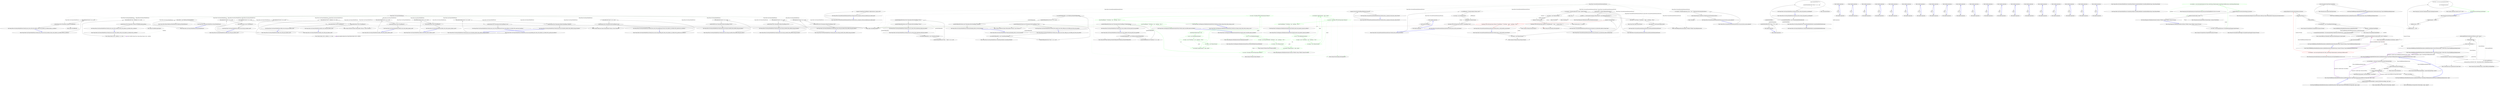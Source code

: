 digraph  {
n159 [label="Nancy.Tests.Unit.NancyModuleFixture", span=""];
n160 [label=moduleWithNullPath, span=""];
n0 [label="Entry Nancy.Tests.Unit.NancyModuleFixture.NancyModuleFixture()", span="11-11", cluster="Nancy.Tests.Unit.NancyModuleFixture.NancyModuleFixture()"];
n1 [label="this.module = new FakeNancyModuleNoRoutes()", span="13-13", cluster="Nancy.Tests.Unit.NancyModuleFixture.NancyModuleFixture()"];
n2 [label="Exit Nancy.Tests.Unit.NancyModuleFixture.NancyModuleFixture()", span="11-11", cluster="Nancy.Tests.Unit.NancyModuleFixture.NancyModuleFixture()"];
n3 [label="Entry Nancy.Tests.Fakes.FakeNancyModuleNoRoutes.FakeNancyModuleNoRoutes()", span="7-7", cluster="Nancy.Tests.Fakes.FakeNancyModuleNoRoutes.FakeNancyModuleNoRoutes()"];
n4 [label="Entry Nancy.Tests.Unit.NancyModuleFixture.Adds_route_when_get_indexer_used()", span="17-17", cluster="Nancy.Tests.Unit.NancyModuleFixture.Adds_route_when_get_indexer_used()"];
n5 [label="this.module.Get[''/test''] = d => null", span="20-20", cluster="Nancy.Tests.Unit.NancyModuleFixture.Adds_route_when_get_indexer_used()"];
n6 [label="this.module.Routes.Count().ShouldEqual(1)", span="23-23", cluster="Nancy.Tests.Unit.NancyModuleFixture.Adds_route_when_get_indexer_used()"];
n7 [label="Exit Nancy.Tests.Unit.NancyModuleFixture.Adds_route_when_get_indexer_used()", span="17-17", cluster="Nancy.Tests.Unit.NancyModuleFixture.Adds_route_when_get_indexer_used()"];
n8 [label="Entry System.Collections.Generic.IEnumerable<TSource>.Count<TSource>()", span="0-0", cluster="System.Collections.Generic.IEnumerable<TSource>.Count<TSource>()"];
n9 [label="Entry object.ShouldEqual(object)", span="95-95", cluster="object.ShouldEqual(object)"];
n10 [label="Entry lambda expression", span="20-20", cluster="lambda expression"];
n11 [label=null, span="20-20", cluster="lambda expression"];
n12 [label="Exit lambda expression", span="20-20", cluster="lambda expression"];
n13 [label="Entry Nancy.Tests.Unit.NancyModuleFixture.Adds_route_when_put_indexer_used()", span="27-27", cluster="Nancy.Tests.Unit.NancyModuleFixture.Adds_route_when_put_indexer_used()"];
n14 [label="this.module.Put[''/test''] = d => null", span="30-30", cluster="Nancy.Tests.Unit.NancyModuleFixture.Adds_route_when_put_indexer_used()"];
n15 [label="this.module.Routes.Count().ShouldEqual(1)", span="33-33", cluster="Nancy.Tests.Unit.NancyModuleFixture.Adds_route_when_put_indexer_used()"];
n16 [label="Exit Nancy.Tests.Unit.NancyModuleFixture.Adds_route_when_put_indexer_used()", span="27-27", cluster="Nancy.Tests.Unit.NancyModuleFixture.Adds_route_when_put_indexer_used()"];
n17 [label="Entry lambda expression", span="30-30", cluster="lambda expression"];
n18 [label=null, span="30-30", cluster="lambda expression"];
n19 [label="Exit lambda expression", span="30-30", cluster="lambda expression"];
n20 [label="Entry Nancy.Tests.Unit.NancyModuleFixture.Adds_route_when_post_indexer_used()", span="37-37", cluster="Nancy.Tests.Unit.NancyModuleFixture.Adds_route_when_post_indexer_used()"];
n21 [label="this.module.Post[''/test''] = d => null", span="40-40", cluster="Nancy.Tests.Unit.NancyModuleFixture.Adds_route_when_post_indexer_used()"];
n22 [label="this.module.Routes.Count().ShouldEqual(1)", span="43-43", cluster="Nancy.Tests.Unit.NancyModuleFixture.Adds_route_when_post_indexer_used()"];
n23 [label="Exit Nancy.Tests.Unit.NancyModuleFixture.Adds_route_when_post_indexer_used()", span="37-37", cluster="Nancy.Tests.Unit.NancyModuleFixture.Adds_route_when_post_indexer_used()"];
n24 [label="Entry lambda expression", span="40-40", cluster="lambda expression"];
n25 [label=null, span="40-40", cluster="lambda expression"];
n26 [label="Exit lambda expression", span="40-40", cluster="lambda expression"];
n27 [label="Entry Nancy.Tests.Unit.NancyModuleFixture.Adds_route_when_delete_indexer_used()", span="47-47", cluster="Nancy.Tests.Unit.NancyModuleFixture.Adds_route_when_delete_indexer_used()"];
n28 [label="this.module.Delete[''/test''] = d => null", span="50-50", cluster="Nancy.Tests.Unit.NancyModuleFixture.Adds_route_when_delete_indexer_used()"];
n29 [label="this.module.Routes.Count().ShouldEqual(1)", span="53-53", cluster="Nancy.Tests.Unit.NancyModuleFixture.Adds_route_when_delete_indexer_used()"];
n30 [label="Exit Nancy.Tests.Unit.NancyModuleFixture.Adds_route_when_delete_indexer_used()", span="47-47", cluster="Nancy.Tests.Unit.NancyModuleFixture.Adds_route_when_delete_indexer_used()"];
n31 [label="Entry lambda expression", span="50-50", cluster="lambda expression"];
n32 [label=null, span="50-50", cluster="lambda expression"];
n33 [label="Exit lambda expression", span="50-50", cluster="lambda expression"];
n34 [label="Entry Nancy.Tests.Unit.NancyModuleFixture.Adds_route_when_options_indexer_userd()", span="57-57", cluster="Nancy.Tests.Unit.NancyModuleFixture.Adds_route_when_options_indexer_userd()"];
n35 [label="this.module.Options[''/test''] = d => null", span="60-60", cluster="Nancy.Tests.Unit.NancyModuleFixture.Adds_route_when_options_indexer_userd()"];
n36 [label="this.module.Routes.Count().ShouldEqual(1)", span="63-63", cluster="Nancy.Tests.Unit.NancyModuleFixture.Adds_route_when_options_indexer_userd()"];
n37 [label="Exit Nancy.Tests.Unit.NancyModuleFixture.Adds_route_when_options_indexer_userd()", span="57-57", cluster="Nancy.Tests.Unit.NancyModuleFixture.Adds_route_when_options_indexer_userd()"];
n38 [label="Entry lambda expression", span="60-60", cluster="lambda expression"];
n39 [label=null, span="60-60", cluster="lambda expression"];
n40 [label="Exit lambda expression", span="60-60", cluster="lambda expression"];
n41 [label="Entry Nancy.Tests.Unit.NancyModuleFixture.Should_store_route_with_specified_path_when_route_indexer_is_invoked_with_a_path_but_no_condition()", span="67-67", cluster="Nancy.Tests.Unit.NancyModuleFixture.Should_store_route_with_specified_path_when_route_indexer_is_invoked_with_a_path_but_no_condition()"];
n42 [label="this.module.Get[''/test''] = d => null", span="70-70", cluster="Nancy.Tests.Unit.NancyModuleFixture.Should_store_route_with_specified_path_when_route_indexer_is_invoked_with_a_path_but_no_condition()"];
n43 [label="module.Routes.First().Description.Path.ShouldEqual(''/test'')", span="73-73", cluster="Nancy.Tests.Unit.NancyModuleFixture.Should_store_route_with_specified_path_when_route_indexer_is_invoked_with_a_path_but_no_condition()"];
n44 [label="Exit Nancy.Tests.Unit.NancyModuleFixture.Should_store_route_with_specified_path_when_route_indexer_is_invoked_with_a_path_but_no_condition()", span="67-67", cluster="Nancy.Tests.Unit.NancyModuleFixture.Should_store_route_with_specified_path_when_route_indexer_is_invoked_with_a_path_but_no_condition()"];
n45 [label="Entry System.Collections.Generic.IEnumerable<TSource>.First<TSource>()", span="0-0", cluster="System.Collections.Generic.IEnumerable<TSource>.First<TSource>()"];
n46 [label="Entry lambda expression", span="70-70", cluster="lambda expression"];
n47 [label=null, span="70-70", cluster="lambda expression"];
n48 [label="Exit lambda expression", span="70-70", cluster="lambda expression"];
n49 [label="Entry Nancy.Tests.Unit.NancyModuleFixture.Should_store_route_with_specified_path_when_route_indexer_is_invoked_with_a_path_and_condition()", span="77-77", cluster="Nancy.Tests.Unit.NancyModuleFixture.Should_store_route_with_specified_path_when_route_indexer_is_invoked_with_a_path_and_condition()"];
n50 [label="Func<NancyContext, bool> condition = r => true", span="80-80", cluster="Nancy.Tests.Unit.NancyModuleFixture.Should_store_route_with_specified_path_when_route_indexer_is_invoked_with_a_path_and_condition()"];
n51 [label="this.module.Get[''/test'', condition] = d => null", span="83-83", cluster="Nancy.Tests.Unit.NancyModuleFixture.Should_store_route_with_specified_path_when_route_indexer_is_invoked_with_a_path_and_condition()"];
n52 [label="module.Routes.First().Description.Path.ShouldEqual(''/test'')", span="86-86", cluster="Nancy.Tests.Unit.NancyModuleFixture.Should_store_route_with_specified_path_when_route_indexer_is_invoked_with_a_path_and_condition()"];
n53 [label="Exit Nancy.Tests.Unit.NancyModuleFixture.Should_store_route_with_specified_path_when_route_indexer_is_invoked_with_a_path_and_condition()", span="77-77", cluster="Nancy.Tests.Unit.NancyModuleFixture.Should_store_route_with_specified_path_when_route_indexer_is_invoked_with_a_path_and_condition()"];
n54 [label="Entry lambda expression", span="80-80", cluster="lambda expression"];
n55 [label=true, span="80-80", cluster="lambda expression"];
n56 [label="Exit lambda expression", span="80-80", cluster="lambda expression"];
n57 [label="Entry lambda expression", span="83-83", cluster="lambda expression"];
n58 [label=null, span="83-83", cluster="lambda expression"];
n59 [label="Exit lambda expression", span="83-83", cluster="lambda expression"];
n60 [label="Entry Nancy.Tests.Unit.NancyModuleFixture.Should_store_route_with_null_condition_when_route_indexer_is_invoked_without_a_condition()", span="90-90", cluster="Nancy.Tests.Unit.NancyModuleFixture.Should_store_route_with_null_condition_when_route_indexer_is_invoked_without_a_condition()"];
n61 [label="this.module.Get[''/test''] = d => null", span="93-93", cluster="Nancy.Tests.Unit.NancyModuleFixture.Should_store_route_with_null_condition_when_route_indexer_is_invoked_without_a_condition()"];
n62 [label="module.Routes.First().Description.Condition.ShouldBeNull()", span="96-96", cluster="Nancy.Tests.Unit.NancyModuleFixture.Should_store_route_with_null_condition_when_route_indexer_is_invoked_without_a_condition()"];
n63 [label="Exit Nancy.Tests.Unit.NancyModuleFixture.Should_store_route_with_null_condition_when_route_indexer_is_invoked_without_a_condition()", span="90-90", cluster="Nancy.Tests.Unit.NancyModuleFixture.Should_store_route_with_null_condition_when_route_indexer_is_invoked_without_a_condition()"];
n64 [label="Entry object.ShouldBeNull()", span="135-135", cluster="object.ShouldBeNull()"];
n65 [label="Entry lambda expression", span="93-93", cluster="lambda expression"];
n66 [label=null, span="93-93", cluster="lambda expression"];
n67 [label="Exit lambda expression", span="93-93", cluster="lambda expression"];
n68 [label="Entry Nancy.Tests.Unit.NancyModuleFixture.Should_store_route_with_condition_when_route_indexer_is_invoked_with_a_condition()", span="100-100", cluster="Nancy.Tests.Unit.NancyModuleFixture.Should_store_route_with_condition_when_route_indexer_is_invoked_with_a_condition()"];
n69 [label="Func<NancyContext, bool> condition = r => true", span="103-103", cluster="Nancy.Tests.Unit.NancyModuleFixture.Should_store_route_with_condition_when_route_indexer_is_invoked_with_a_condition()"];
n70 [label="this.module.Get[''/test'', condition] = d => null", span="106-106", cluster="Nancy.Tests.Unit.NancyModuleFixture.Should_store_route_with_condition_when_route_indexer_is_invoked_with_a_condition()"];
n71 [label="module.Routes.First().Description.Condition.ShouldBeSameAs(condition)", span="109-109", cluster="Nancy.Tests.Unit.NancyModuleFixture.Should_store_route_with_condition_when_route_indexer_is_invoked_with_a_condition()"];
n72 [label="Exit Nancy.Tests.Unit.NancyModuleFixture.Should_store_route_with_condition_when_route_indexer_is_invoked_with_a_condition()", span="100-100", cluster="Nancy.Tests.Unit.NancyModuleFixture.Should_store_route_with_condition_when_route_indexer_is_invoked_with_a_condition()"];
n73 [label="Entry object.ShouldBeSameAs(object)", span="130-130", cluster="object.ShouldBeSameAs(object)"];
n74 [label="Entry lambda expression", span="103-103", cluster="lambda expression"];
n75 [label=true, span="103-103", cluster="lambda expression"];
n76 [label="Exit lambda expression", span="103-103", cluster="lambda expression"];
n77 [label="Entry lambda expression", span="106-106", cluster="lambda expression"];
n78 [label=null, span="106-106", cluster="lambda expression"];
n79 [label="Exit lambda expression", span="106-106", cluster="lambda expression"];
n80 [label="Entry Nancy.Tests.Unit.NancyModuleFixture.Should_add_route_with_get_method_when_added_using_get_indexer()", span="113-113", cluster="Nancy.Tests.Unit.NancyModuleFixture.Should_add_route_with_get_method_when_added_using_get_indexer()"];
n81 [label="this.module.Get[''/test''] = d => null", span="116-116", cluster="Nancy.Tests.Unit.NancyModuleFixture.Should_add_route_with_get_method_when_added_using_get_indexer()"];
n82 [label="module.Routes.First().Description.Method.ShouldEqual(''GET'')", span="119-119", cluster="Nancy.Tests.Unit.NancyModuleFixture.Should_add_route_with_get_method_when_added_using_get_indexer()"];
n83 [label="Exit Nancy.Tests.Unit.NancyModuleFixture.Should_add_route_with_get_method_when_added_using_get_indexer()", span="113-113", cluster="Nancy.Tests.Unit.NancyModuleFixture.Should_add_route_with_get_method_when_added_using_get_indexer()"];
n84 [label="Entry lambda expression", span="116-116", cluster="lambda expression"];
n85 [label=null, span="116-116", cluster="lambda expression"];
n86 [label="Exit lambda expression", span="116-116", cluster="lambda expression"];
n87 [label="Entry Nancy.Tests.Unit.NancyModuleFixture.Should_add_route_with_put_method_when_added_using_get_indexer()", span="123-123", cluster="Nancy.Tests.Unit.NancyModuleFixture.Should_add_route_with_put_method_when_added_using_get_indexer()"];
n88 [label="this.module.Put[''/test''] = d => null", span="126-126", cluster="Nancy.Tests.Unit.NancyModuleFixture.Should_add_route_with_put_method_when_added_using_get_indexer()"];
n89 [label="module.Routes.First().Description.Method.ShouldEqual(''PUT'')", span="129-129", cluster="Nancy.Tests.Unit.NancyModuleFixture.Should_add_route_with_put_method_when_added_using_get_indexer()"];
n90 [label="Exit Nancy.Tests.Unit.NancyModuleFixture.Should_add_route_with_put_method_when_added_using_get_indexer()", span="123-123", cluster="Nancy.Tests.Unit.NancyModuleFixture.Should_add_route_with_put_method_when_added_using_get_indexer()"];
n91 [label="Entry lambda expression", span="126-126", cluster="lambda expression"];
n92 [label=null, span="126-126", cluster="lambda expression"];
n93 [label="Exit lambda expression", span="126-126", cluster="lambda expression"];
n94 [label="Entry Nancy.Tests.Unit.NancyModuleFixture.Should_add_route_with_post_method_when_added_using_get_indexer()", span="133-133", cluster="Nancy.Tests.Unit.NancyModuleFixture.Should_add_route_with_post_method_when_added_using_get_indexer()"];
n95 [label="this.module.Post[''/test''] = d => null", span="136-136", cluster="Nancy.Tests.Unit.NancyModuleFixture.Should_add_route_with_post_method_when_added_using_get_indexer()"];
n96 [label="module.Routes.First().Description.Method.ShouldEqual(''POST'')", span="139-139", cluster="Nancy.Tests.Unit.NancyModuleFixture.Should_add_route_with_post_method_when_added_using_get_indexer()"];
n97 [label="Exit Nancy.Tests.Unit.NancyModuleFixture.Should_add_route_with_post_method_when_added_using_get_indexer()", span="133-133", cluster="Nancy.Tests.Unit.NancyModuleFixture.Should_add_route_with_post_method_when_added_using_get_indexer()"];
n98 [label="Entry lambda expression", span="136-136", cluster="lambda expression"];
n99 [label=null, span="136-136", cluster="lambda expression"];
n100 [label="Exit lambda expression", span="136-136", cluster="lambda expression"];
n101 [label="Entry Nancy.Tests.Unit.NancyModuleFixture.Should_add_route_with_delete_method_when_added_using_get_indexer()", span="143-143", cluster="Nancy.Tests.Unit.NancyModuleFixture.Should_add_route_with_delete_method_when_added_using_get_indexer()"];
n102 [label="this.module.Delete[''/test''] = d => null", span="146-146", cluster="Nancy.Tests.Unit.NancyModuleFixture.Should_add_route_with_delete_method_when_added_using_get_indexer()"];
n103 [label="module.Routes.First().Description.Method.ShouldEqual(''DELETE'')", span="149-149", cluster="Nancy.Tests.Unit.NancyModuleFixture.Should_add_route_with_delete_method_when_added_using_get_indexer()"];
n104 [label="Exit Nancy.Tests.Unit.NancyModuleFixture.Should_add_route_with_delete_method_when_added_using_get_indexer()", span="143-143", cluster="Nancy.Tests.Unit.NancyModuleFixture.Should_add_route_with_delete_method_when_added_using_get_indexer()"];
n105 [label="Entry lambda expression", span="146-146", cluster="lambda expression"];
n106 [label=null, span="146-146", cluster="lambda expression"];
n107 [label="Exit lambda expression", span="146-146", cluster="lambda expression"];
n108 [label="Entry Nancy.Tests.Unit.NancyModuleFixture.Should_store_route_combine_with_base_path_if_one_specified()", span="153-153", cluster="Nancy.Tests.Unit.NancyModuleFixture.Should_store_route_combine_with_base_path_if_one_specified()"];
n109 [label="var moduleWithBasePath = new FakeNancyModuleWithBasePath()", span="156-156", cluster="Nancy.Tests.Unit.NancyModuleFixture.Should_store_route_combine_with_base_path_if_one_specified()"];
n110 [label="moduleWithBasePath.Get[''/NewRoute''] = d => null", span="159-159", cluster="Nancy.Tests.Unit.NancyModuleFixture.Should_store_route_combine_with_base_path_if_one_specified()"];
n113 [label="Entry Nancy.Tests.Fakes.FakeNancyModuleWithBasePath.FakeNancyModuleWithBasePath()", span="7-7", cluster="Nancy.Tests.Fakes.FakeNancyModuleWithBasePath.FakeNancyModuleWithBasePath()"];
n111 [label="moduleWithBasePath.Routes.Last().Description.Path.ShouldEqual(''/fake/NewRoute'')", span="162-162", cluster="Nancy.Tests.Unit.NancyModuleFixture.Should_store_route_combine_with_base_path_if_one_specified()"];
n112 [label="Exit Nancy.Tests.Unit.NancyModuleFixture.Should_store_route_combine_with_base_path_if_one_specified()", span="153-153", cluster="Nancy.Tests.Unit.NancyModuleFixture.Should_store_route_combine_with_base_path_if_one_specified()"];
n114 [label="Entry System.Collections.Generic.IEnumerable<TSource>.Last<TSource>()", span="0-0", cluster="System.Collections.Generic.IEnumerable<TSource>.Last<TSource>()"];
n115 [label="Entry lambda expression", span="159-159", cluster="lambda expression"];
n116 [label=null, span="159-159", cluster="lambda expression"];
n117 [label="Exit lambda expression", span="159-159", cluster="lambda expression"];
n118 [label="Entry Nancy.Tests.Unit.NancyModuleFixture.Should_add_leading_slash_to_route_if_missing()", span="166-166", cluster="Nancy.Tests.Unit.NancyModuleFixture.Should_add_leading_slash_to_route_if_missing()"];
n119 [label="var moduleWithBasePath = new FakeNancyModuleWithBasePath()", span="169-169", cluster="Nancy.Tests.Unit.NancyModuleFixture.Should_add_leading_slash_to_route_if_missing()"];
n120 [label="moduleWithBasePath.Get[''test''] = d => null", span="172-172", cluster="Nancy.Tests.Unit.NancyModuleFixture.Should_add_leading_slash_to_route_if_missing()"];
n121 [label="moduleWithBasePath.Routes.Last().Description.Path.ShouldEqual(''/fake/test'')", span="175-175", cluster="Nancy.Tests.Unit.NancyModuleFixture.Should_add_leading_slash_to_route_if_missing()"];
n122 [label="Exit Nancy.Tests.Unit.NancyModuleFixture.Should_add_leading_slash_to_route_if_missing()", span="166-166", cluster="Nancy.Tests.Unit.NancyModuleFixture.Should_add_leading_slash_to_route_if_missing()"];
n123 [label="Entry lambda expression", span="172-172", cluster="lambda expression"];
n124 [label=null, span="172-172", cluster="lambda expression"];
n125 [label="Exit lambda expression", span="172-172", cluster="lambda expression"];
n126 [label="Entry Nancy.Tests.Unit.NancyModuleFixture.Should_store_two_routes_when_registering_single_get_method()", span="179-179", cluster="Nancy.Tests.Unit.NancyModuleFixture.Should_store_two_routes_when_registering_single_get_method()"];
n127 [label="var moduleWithBasePath = new CustomNancyModule()", span="182-182", cluster="Nancy.Tests.Unit.NancyModuleFixture.Should_store_two_routes_when_registering_single_get_method()"];
n128 [label="moduleWithBasePath.Get[''/Test1'', ''/Test2''] = d => null", span="185-185", cluster="Nancy.Tests.Unit.NancyModuleFixture.Should_store_two_routes_when_registering_single_get_method()"];
n132 [label="Entry Nancy.Tests.Unit.NancyModuleFixture.CustomNancyModule.CustomNancyModule()", span="226-226", cluster="Nancy.Tests.Unit.NancyModuleFixture.CustomNancyModule.CustomNancyModule()"];
n129 [label="moduleWithBasePath.Routes.First().Description.Path.ShouldEqual(''/Test1'')", span="188-188", cluster="Nancy.Tests.Unit.NancyModuleFixture.Should_store_two_routes_when_registering_single_get_method()"];
n130 [label="moduleWithBasePath.Routes.Last().Description.Path.ShouldEqual(''/Test2'')", span="189-189", cluster="Nancy.Tests.Unit.NancyModuleFixture.Should_store_two_routes_when_registering_single_get_method()"];
n131 [label="Exit Nancy.Tests.Unit.NancyModuleFixture.Should_store_two_routes_when_registering_single_get_method()", span="179-179", cluster="Nancy.Tests.Unit.NancyModuleFixture.Should_store_two_routes_when_registering_single_get_method()"];
n133 [label="Entry lambda expression", span="185-185", cluster="lambda expression"];
n134 [label=null, span="185-185", cluster="lambda expression"];
n135 [label="Exit lambda expression", span="185-185", cluster="lambda expression"];
n136 [label="Entry Nancy.Tests.Unit.NancyModuleFixture.Should_store_single_route_when_calling_non_overridden_post_from_sub_module()", span="193-193", cluster="Nancy.Tests.Unit.NancyModuleFixture.Should_store_single_route_when_calling_non_overridden_post_from_sub_module()"];
n137 [label="var moduleWithBasePath = new CustomNancyModule()", span="196-196", cluster="Nancy.Tests.Unit.NancyModuleFixture.Should_store_single_route_when_calling_non_overridden_post_from_sub_module()"];
n138 [label="moduleWithBasePath.Post[''/Test1''] = d => null", span="199-199", cluster="Nancy.Tests.Unit.NancyModuleFixture.Should_store_single_route_when_calling_non_overridden_post_from_sub_module()"];
n139 [label="moduleWithBasePath.Routes.Last().Description.Path.ShouldEqual(''/Test1'')", span="202-202", cluster="Nancy.Tests.Unit.NancyModuleFixture.Should_store_single_route_when_calling_non_overridden_post_from_sub_module()"];
n140 [label="Exit Nancy.Tests.Unit.NancyModuleFixture.Should_store_single_route_when_calling_non_overridden_post_from_sub_module()", span="193-193", cluster="Nancy.Tests.Unit.NancyModuleFixture.Should_store_single_route_when_calling_non_overridden_post_from_sub_module()"];
n141 [label="Entry lambda expression", span="199-199", cluster="lambda expression"];
n142 [label=null, span="199-199", cluster="lambda expression"];
n143 [label="Exit lambda expression", span="199-199", cluster="lambda expression"];
n144 [label="Entry Nancy.Tests.Unit.NancyModuleFixture.Should_not_throw_when_null_passed_as_modulepath()", span="206-206", cluster="Nancy.Tests.Unit.NancyModuleFixture.Should_not_throw_when_null_passed_as_modulepath()"];
n145 [label="var moduleWithNullPath = new CustomModulePathModule(null)", span="209-209", cluster="Nancy.Tests.Unit.NancyModuleFixture.Should_not_throw_when_null_passed_as_modulepath()"];
n146 [label="Assert.DoesNotThrow(() =>\r\n            {\r\n                moduleWithNullPath.Post[''/Test1''] = d => null;\r\n            })", span="212-215", cluster="Nancy.Tests.Unit.NancyModuleFixture.Should_not_throw_when_null_passed_as_modulepath()"];
n148 [label="Entry Nancy.Tests.Unit.NancyModuleFixture.CustomModulePathModule.CustomModulePathModule(string)", span="220-220", cluster="Nancy.Tests.Unit.NancyModuleFixture.CustomModulePathModule.CustomModulePathModule(string)"];
n151 [label="moduleWithNullPath.Post[''/Test1''] = d => null", span="214-214", cluster="lambda expression"];
n147 [label="Exit Nancy.Tests.Unit.NancyModuleFixture.Should_not_throw_when_null_passed_as_modulepath()", span="206-206", cluster="Nancy.Tests.Unit.NancyModuleFixture.Should_not_throw_when_null_passed_as_modulepath()"];
n149 [label="Entry Unk.DoesNotThrow", span="", cluster="Unk.DoesNotThrow"];
n150 [label="Entry lambda expression", span="212-215", cluster="lambda expression"];
n152 [label="Exit lambda expression", span="212-215", cluster="lambda expression"];
n153 [label="Entry lambda expression", span="214-214", cluster="lambda expression"];
n154 [label=null, span="214-214", cluster="lambda expression"];
n155 [label="Exit lambda expression", span="214-214", cluster="lambda expression"];
n156 [label="Exit Nancy.Tests.Unit.NancyModuleFixture.CustomModulePathModule.CustomModulePathModule(string)", span="220-220", cluster="Nancy.Tests.Unit.NancyModuleFixture.CustomModulePathModule.CustomModulePathModule(string)"];
n157 [label="Entry Nancy.Tests.Unit.NancyModuleFixture.CustomNancyModule.CustomRouteBuilder.CustomRouteBuilder(string, Nancy.NancyModule)", span="235-235", cluster="Nancy.Tests.Unit.NancyModuleFixture.CustomNancyModule.CustomRouteBuilder.CustomRouteBuilder(string, Nancy.NancyModule)"];
n158 [label="Exit Nancy.Tests.Unit.NancyModuleFixture.CustomNancyModule.CustomRouteBuilder.CustomRouteBuilder(string, Nancy.NancyModule)", span="235-235", cluster="Nancy.Tests.Unit.NancyModuleFixture.CustomNancyModule.CustomRouteBuilder.CustomRouteBuilder(string, Nancy.NancyModule)"];
d6 [label="var serializer = new JavaScriptSerializer(null, false, JsonSettings.MaxJsonLength, JsonSettings.MaxRecursions, JsonSettings.RetainCasing)", span="41-41", cluster="Nancy.Responses.DefaultJsonSerializer.Serialize<TModel>(string, TModel, System.IO.Stream)", color=green, community=0];
d5 [label="var writer = new StreamWriter(new UnclosableStreamWrapper(outputStream))", span="39-39", cluster="Nancy.Responses.DefaultJsonSerializer.Serialize<TModel>(string, TModel, System.IO.Stream)"];
d7 [label="serializer.RegisterConverters(JsonSettings.Converters)", span="43-43", cluster="Nancy.Responses.DefaultJsonSerializer.Serialize<TModel>(string, TModel, System.IO.Stream)"];
d12 [label="Entry Nancy.Json.JavaScriptSerializer.JavaScriptSerializer(Nancy.Json.JavaScriptTypeResolver, bool, int, int, bool)", span="75-75", cluster="Nancy.Json.JavaScriptSerializer.JavaScriptSerializer(Nancy.Json.JavaScriptTypeResolver, bool, int, int, bool)"];
d8 [label="serializer.Serialize(model, writer)", span="45-45", cluster="Nancy.Responses.DefaultJsonSerializer.Serialize<TModel>(string, TModel, System.IO.Stream)"];
d4 [label="Entry Nancy.Responses.DefaultJsonSerializer.Serialize<TModel>(string, TModel, System.IO.Stream)", span="37-37", cluster="Nancy.Responses.DefaultJsonSerializer.Serialize<TModel>(string, TModel, System.IO.Stream)"];
d10 [label="Entry System.IO.StreamWriter.StreamWriter(System.IO.Stream)", span="0-0", cluster="System.IO.StreamWriter.StreamWriter(System.IO.Stream)"];
d11 [label="Entry Nancy.IO.UnclosableStreamWrapper.UnclosableStreamWrapper(System.IO.Stream)", span="22-22", cluster="Nancy.IO.UnclosableStreamWrapper.UnclosableStreamWrapper(System.IO.Stream)"];
d13 [label="Entry Nancy.Json.JavaScriptSerializer.RegisterConverters(System.Collections.Generic.IEnumerable<Nancy.Json.JavaScriptConverter>)", span="435-435", cluster="Nancy.Json.JavaScriptSerializer.RegisterConverters(System.Collections.Generic.IEnumerable<Nancy.Json.JavaScriptConverter>)"];
d9 [label="Exit Nancy.Responses.DefaultJsonSerializer.Serialize<TModel>(string, TModel, System.IO.Stream)", span="37-37", cluster="Nancy.Responses.DefaultJsonSerializer.Serialize<TModel>(string, TModel, System.IO.Stream)"];
d14 [label="Entry Nancy.Json.JavaScriptSerializer.Serialize(object, System.IO.TextWriter)", span="471-471", cluster="Nancy.Json.JavaScriptSerializer.Serialize(object, System.IO.TextWriter)"];
m0_22 [label="Entry Nancy.Tests.Unit.Responses.DefaultJsonSerializerFixture.PersonWithFields.PersonWithFields()", span="68-68", cluster="Nancy.Tests.Unit.Responses.DefaultJsonSerializerFixture.PersonWithFields.PersonWithFields()", file="DefaultJsonSerializerFixture.cs"];
m0_11 [label="Entry System.IO.MemoryStream.ToArray()", span="0-0", cluster="System.IO.MemoryStream.ToArray()", file="DefaultJsonSerializerFixture.cs"];
m0_14 [label="Entry Nancy.Tests.Unit.Responses.DefaultJsonSerializerFixture.Should_camel_case_field_names_be_default()", span="29-29", cluster="Nancy.Tests.Unit.Responses.DefaultJsonSerializerFixture.Should_camel_case_field_names_be_default()", file="DefaultJsonSerializerFixture.cs"];
m0_15 [label="var sut = new DefaultJsonSerializer()", span="32-32", cluster="Nancy.Tests.Unit.Responses.DefaultJsonSerializerFixture.Should_camel_case_field_names_be_default()", color=green, community=0, file="DefaultJsonSerializerFixture.cs"];
m0_16 [label="var input = new PersonWithFields { firstName = ''Joe'', LastName = ''Doe'' }", span="33-33", cluster="Nancy.Tests.Unit.Responses.DefaultJsonSerializerFixture.Should_camel_case_field_names_be_default()", color=green, community=0, file="DefaultJsonSerializerFixture.cs"];
m0_18 [label="sut.Serialize(''application/json'', input, output)", span="37-37", cluster="Nancy.Tests.Unit.Responses.DefaultJsonSerializerFixture.Should_camel_case_field_names_be_default()", color=green, community=0, file="DefaultJsonSerializerFixture.cs"];
m0_17 [label="var output = new MemoryStream()", span="36-36", cluster="Nancy.Tests.Unit.Responses.DefaultJsonSerializerFixture.Should_camel_case_field_names_be_default()", color=green, community=0, file="DefaultJsonSerializerFixture.cs"];
m0_19 [label="var actual = Encoding.UTF8.GetString(output.ToArray())", span="38-38", cluster="Nancy.Tests.Unit.Responses.DefaultJsonSerializerFixture.Should_camel_case_field_names_be_default()", color=green, community=0, file="DefaultJsonSerializerFixture.cs"];
m0_20 [label="actual.ShouldEqual(''{\''firstName\'':\''Joe\'',\''lastName\'':\''Doe\''}'')", span="41-41", cluster="Nancy.Tests.Unit.Responses.DefaultJsonSerializerFixture.Should_camel_case_field_names_be_default()", color=green, community=0, file="DefaultJsonSerializerFixture.cs"];
m0_21 [label="Exit Nancy.Tests.Unit.Responses.DefaultJsonSerializerFixture.Should_camel_case_field_names_be_default()", span="29-29", cluster="Nancy.Tests.Unit.Responses.DefaultJsonSerializerFixture.Should_camel_case_field_names_be_default()", file="DefaultJsonSerializerFixture.cs"];
m0_10 [label="Entry Nancy.Responses.DefaultJsonSerializer.Serialize<TModel>(string, TModel, System.IO.Stream)", span="37-37", cluster="Nancy.Responses.DefaultJsonSerializer.Serialize<TModel>(string, TModel, System.IO.Stream)", file="DefaultJsonSerializerFixture.cs"];
m0_23 [label="Entry Nancy.Tests.Unit.Responses.DefaultJsonSerializerFixture.Should_not_change_casing_when_retain_casing_is_true()", span="45-45", cluster="Nancy.Tests.Unit.Responses.DefaultJsonSerializerFixture.Should_not_change_casing_when_retain_casing_is_true()", file="DefaultJsonSerializerFixture.cs"];
m0_24 [label="JsonSettings.RetainCasing = true", span="47-47", cluster="Nancy.Tests.Unit.Responses.DefaultJsonSerializerFixture.Should_not_change_casing_when_retain_casing_is_true()", color=green, community=0, file="DefaultJsonSerializerFixture.cs"];
m0_25 [label="var sut = new DefaultJsonSerializer()", span="51-51", cluster="Nancy.Tests.Unit.Responses.DefaultJsonSerializerFixture.Should_not_change_casing_when_retain_casing_is_true()", color=green, community=0, file="DefaultJsonSerializerFixture.cs"];
m0_26 [label="var input = new {FirstName = ''Joe'', lastName = ''Doe''}", span="52-52", cluster="Nancy.Tests.Unit.Responses.DefaultJsonSerializerFixture.Should_not_change_casing_when_retain_casing_is_true()", color=green, community=0, file="DefaultJsonSerializerFixture.cs"];
m0_28 [label="sut.Serialize(''application/json'', input, output)", span="56-56", cluster="Nancy.Tests.Unit.Responses.DefaultJsonSerializerFixture.Should_not_change_casing_when_retain_casing_is_true()", color=green, community=0, file="DefaultJsonSerializerFixture.cs"];
m0_27 [label="var output = new MemoryStream()", span="55-55", cluster="Nancy.Tests.Unit.Responses.DefaultJsonSerializerFixture.Should_not_change_casing_when_retain_casing_is_true()", color=green, community=0, file="DefaultJsonSerializerFixture.cs"];
m0_29 [label="var actual = Encoding.UTF8.GetString(output.ToArray())", span="57-57", cluster="Nancy.Tests.Unit.Responses.DefaultJsonSerializerFixture.Should_not_change_casing_when_retain_casing_is_true()", color=green, community=0, file="DefaultJsonSerializerFixture.cs"];
m0_30 [label="actual.ShouldEqual(''{\''FirstName\'':\''Joe\'',\''lastName\'':\''Doe\''}'')", span="60-60", cluster="Nancy.Tests.Unit.Responses.DefaultJsonSerializerFixture.Should_not_change_casing_when_retain_casing_is_true()", color=green, community=0, file="DefaultJsonSerializerFixture.cs"];
m0_31 [label="Exit Nancy.Tests.Unit.Responses.DefaultJsonSerializerFixture.Should_not_change_casing_when_retain_casing_is_true()", span="45-45", cluster="Nancy.Tests.Unit.Responses.DefaultJsonSerializerFixture.Should_not_change_casing_when_retain_casing_is_true()", file="DefaultJsonSerializerFixture.cs"];
m0_12 [label="Entry System.Text.Encoding.GetString(byte[])", span="0-0", cluster="System.Text.Encoding.GetString(byte[])", file="DefaultJsonSerializerFixture.cs"];
m0_0 [label="Entry Nancy.Tests.Unit.Responses.DefaultJsonSerializerFixture.Should_camel_case_property_names_by_default()", span="13-13", cluster="Nancy.Tests.Unit.Responses.DefaultJsonSerializerFixture.Should_camel_case_property_names_by_default()", file="DefaultJsonSerializerFixture.cs"];
m0_1 [label="var sut = new DefaultJsonSerializer()", span="16-16", cluster="Nancy.Tests.Unit.Responses.DefaultJsonSerializerFixture.Should_camel_case_property_names_by_default()", color=green, community=0, file="DefaultJsonSerializerFixture.cs"];
m0_2 [label="var input = new { FirstName = ''Joe'', lastName = ''Doe'' }", span="17-17", cluster="Nancy.Tests.Unit.Responses.DefaultJsonSerializerFixture.Should_camel_case_property_names_by_default()", color=green, community=0, file="DefaultJsonSerializerFixture.cs"];
m0_4 [label="sut.Serialize(''application/json'', input, output)", span="21-21", cluster="Nancy.Tests.Unit.Responses.DefaultJsonSerializerFixture.Should_camel_case_property_names_by_default()", color=green, community=0, file="DefaultJsonSerializerFixture.cs"];
m0_3 [label="var output = new MemoryStream()", span="20-20", cluster="Nancy.Tests.Unit.Responses.DefaultJsonSerializerFixture.Should_camel_case_property_names_by_default()", color=green, community=0, file="DefaultJsonSerializerFixture.cs"];
m0_5 [label="var actual = Encoding.UTF8.GetString(output.ToArray())", span="22-22", cluster="Nancy.Tests.Unit.Responses.DefaultJsonSerializerFixture.Should_camel_case_property_names_by_default()", color=green, community=0, file="DefaultJsonSerializerFixture.cs"];
m0_6 [label="actual.ShouldEqual(''{\''firstName\'':\''Joe\'',\''lastName\'':\''Doe\''}'')", span="25-25", cluster="Nancy.Tests.Unit.Responses.DefaultJsonSerializerFixture.Should_camel_case_property_names_by_default()", color=green, community=0, file="DefaultJsonSerializerFixture.cs"];
m0_7 [label="Exit Nancy.Tests.Unit.Responses.DefaultJsonSerializerFixture.Should_camel_case_property_names_by_default()", span="13-13", cluster="Nancy.Tests.Unit.Responses.DefaultJsonSerializerFixture.Should_camel_case_property_names_by_default()", file="DefaultJsonSerializerFixture.cs"];
m0_8 [label="Entry Nancy.Responses.DefaultJsonSerializer.DefaultJsonSerializer()", span="9-9", cluster="Nancy.Responses.DefaultJsonSerializer.DefaultJsonSerializer()", file="DefaultJsonSerializerFixture.cs"];
m0_9 [label="Entry System.IO.MemoryStream.MemoryStream()", span="0-0", cluster="System.IO.MemoryStream.MemoryStream()", file="DefaultJsonSerializerFixture.cs"];
m2_39 [label="Entry Nancy.ModelBinding.DefaultBodyDeserializers.JsonBodyDeserializer.CopyPropertyValue(System.Reflection.PropertyInfo, object, object)", span="85-85", cluster="Nancy.ModelBinding.DefaultBodyDeserializers.JsonBodyDeserializer.CopyPropertyValue(System.Reflection.PropertyInfo, object, object)", file="JsonBodyDeserializer.cs"];
m2_40 [label="property.SetValue(destinationObject, property.GetValue(sourceObject, null), null)", span="87-87", cluster="Nancy.ModelBinding.DefaultBodyDeserializers.JsonBodyDeserializer.CopyPropertyValue(System.Reflection.PropertyInfo, object, object)", file="JsonBodyDeserializer.cs"];
m2_41 [label="Exit Nancy.ModelBinding.DefaultBodyDeserializers.JsonBodyDeserializer.CopyPropertyValue(System.Reflection.PropertyInfo, object, object)", span="85-85", cluster="Nancy.ModelBinding.DefaultBodyDeserializers.JsonBodyDeserializer.CopyPropertyValue(System.Reflection.PropertyInfo, object, object)", file="JsonBodyDeserializer.cs"];
m2_20 [label="Entry System.Reflection.MethodBase.Invoke(object, object[])", span="0-0", cluster="System.Reflection.MethodBase.Invoke(object, object[])", file="JsonBodyDeserializer.cs"];
m2_17 [label="Entry System.IO.StreamReader.StreamReader(System.IO.Stream)", span="0-0", cluster="System.IO.StreamReader.StreamReader(System.IO.Stream)", file="JsonBodyDeserializer.cs"];
m2_19 [label="Entry System.Reflection.MethodInfo.MakeGenericMethod(params System.Type[])", span="0-0", cluster="System.Reflection.MethodInfo.MakeGenericMethod(params System.Type[])", file="JsonBodyDeserializer.cs"];
m2_38 [label="Entry System.Type.IsCollection()", span="59-59", cluster="System.Type.IsCollection()", file="JsonBodyDeserializer.cs"];
m2_43 [label="Entry System.Reflection.PropertyInfo.SetValue(object, object, object[])", span="0-0", cluster="System.Reflection.PropertyInfo.SetValue(object, object, object[])", file="JsonBodyDeserializer.cs"];
m2_29 [label="Entry System.Type.GetMethod(string, System.Reflection.BindingFlags)", span="0-0", cluster="System.Type.GetMethod(string, System.Reflection.BindingFlags)", file="JsonBodyDeserializer.cs"];
m2_30 [label="Entry Nancy.ModelBinding.DefaultBodyDeserializers.JsonBodyDeserializer.CreateObjectWithBlacklistExcluded(Nancy.ModelBinding.BindingContext, object)", span="68-68", cluster="Nancy.ModelBinding.DefaultBodyDeserializers.JsonBodyDeserializer.CreateObjectWithBlacklistExcluded(Nancy.ModelBinding.BindingContext, object)", file="JsonBodyDeserializer.cs"];
m2_31 [label="var returnObject = Activator.CreateInstance(context.DestinationType)", span="70-70", cluster="Nancy.ModelBinding.DefaultBodyDeserializers.JsonBodyDeserializer.CreateObjectWithBlacklistExcluded(Nancy.ModelBinding.BindingContext, object)", file="JsonBodyDeserializer.cs"];
m2_32 [label="context.DestinationType.IsCollection()", span="72-72", cluster="Nancy.ModelBinding.DefaultBodyDeserializers.JsonBodyDeserializer.CreateObjectWithBlacklistExcluded(Nancy.ModelBinding.BindingContext, object)", file="JsonBodyDeserializer.cs"];
m2_33 [label="return ConvertCollection(deserializedObject, context.DestinationType, context);", span="74-74", cluster="Nancy.ModelBinding.DefaultBodyDeserializers.JsonBodyDeserializer.CreateObjectWithBlacklistExcluded(Nancy.ModelBinding.BindingContext, object)", file="JsonBodyDeserializer.cs"];
m2_34 [label="context.ValidModelProperties", span="77-77", cluster="Nancy.ModelBinding.DefaultBodyDeserializers.JsonBodyDeserializer.CreateObjectWithBlacklistExcluded(Nancy.ModelBinding.BindingContext, object)", file="JsonBodyDeserializer.cs"];
m2_35 [label="CopyPropertyValue(property, deserializedObject, returnObject)", span="79-79", cluster="Nancy.ModelBinding.DefaultBodyDeserializers.JsonBodyDeserializer.CreateObjectWithBlacklistExcluded(Nancy.ModelBinding.BindingContext, object)", file="JsonBodyDeserializer.cs"];
m2_36 [label="return returnObject;", span="82-82", cluster="Nancy.ModelBinding.DefaultBodyDeserializers.JsonBodyDeserializer.CreateObjectWithBlacklistExcluded(Nancy.ModelBinding.BindingContext, object)", file="JsonBodyDeserializer.cs"];
m2_37 [label="Exit Nancy.ModelBinding.DefaultBodyDeserializers.JsonBodyDeserializer.CreateObjectWithBlacklistExcluded(Nancy.ModelBinding.BindingContext, object)", span="68-68", cluster="Nancy.ModelBinding.DefaultBodyDeserializers.JsonBodyDeserializer.CreateObjectWithBlacklistExcluded(Nancy.ModelBinding.BindingContext, object)", file="JsonBodyDeserializer.cs"];
m2_15 [label="Entry Nancy.Json.JavaScriptSerializer.JavaScriptSerializer(Nancy.Json.JavaScriptTypeResolver, bool, int, int)", span="74-74", cluster="Nancy.Json.JavaScriptSerializer.JavaScriptSerializer(Nancy.Json.JavaScriptTypeResolver, bool, int, int)", file="JsonBodyDeserializer.cs"];
m2_18 [label="Entry System.IO.StreamReader.ReadToEnd()", span="0-0", cluster="System.IO.StreamReader.ReadToEnd()", file="JsonBodyDeserializer.cs"];
m2_28 [label="Entry System.Activator.CreateInstance(System.Type)", span="0-0", cluster="System.Activator.CreateInstance(System.Type)", file="JsonBodyDeserializer.cs"];
m2_21 [label="Entry Nancy.ModelBinding.DefaultBodyDeserializers.JsonBodyDeserializer.ConvertCollection(object, System.Type, Nancy.ModelBinding.BindingContext)", span="53-53", cluster="Nancy.ModelBinding.DefaultBodyDeserializers.JsonBodyDeserializer.ConvertCollection(object, System.Type, Nancy.ModelBinding.BindingContext)", file="JsonBodyDeserializer.cs"];
m2_22 [label="var returnCollection = Activator.CreateInstance(destinationType)", span="55-55", cluster="Nancy.ModelBinding.DefaultBodyDeserializers.JsonBodyDeserializer.ConvertCollection(object, System.Type, Nancy.ModelBinding.BindingContext)", file="JsonBodyDeserializer.cs"];
m2_23 [label="var collectionAddMethod = \r\n                destinationType.GetMethod(''Add'', BindingFlags.Public | BindingFlags.Instance)", span="57-58", cluster="Nancy.ModelBinding.DefaultBodyDeserializers.JsonBodyDeserializer.ConvertCollection(object, System.Type, Nancy.ModelBinding.BindingContext)", file="JsonBodyDeserializer.cs"];
m2_24 [label="(IEnumerable)items", span="60-60", cluster="Nancy.ModelBinding.DefaultBodyDeserializers.JsonBodyDeserializer.ConvertCollection(object, System.Type, Nancy.ModelBinding.BindingContext)", file="JsonBodyDeserializer.cs"];
m2_25 [label="collectionAddMethod.Invoke(returnCollection, new[] { item })", span="62-62", cluster="Nancy.ModelBinding.DefaultBodyDeserializers.JsonBodyDeserializer.ConvertCollection(object, System.Type, Nancy.ModelBinding.BindingContext)", file="JsonBodyDeserializer.cs"];
m2_26 [label="return returnCollection;", span="65-65", cluster="Nancy.ModelBinding.DefaultBodyDeserializers.JsonBodyDeserializer.ConvertCollection(object, System.Type, Nancy.ModelBinding.BindingContext)", file="JsonBodyDeserializer.cs"];
m2_27 [label="Exit Nancy.ModelBinding.DefaultBodyDeserializers.JsonBodyDeserializer.ConvertCollection(object, System.Type, Nancy.ModelBinding.BindingContext)", span="53-53", cluster="Nancy.ModelBinding.DefaultBodyDeserializers.JsonBodyDeserializer.ConvertCollection(object, System.Type, Nancy.ModelBinding.BindingContext)", file="JsonBodyDeserializer.cs"];
m2_4 [label="Entry Nancy.ModelBinding.DefaultBodyDeserializers.JsonBodyDeserializer.Deserialize(string, System.IO.Stream, Nancy.ModelBinding.BindingContext)", span="34-34", cluster="Nancy.ModelBinding.DefaultBodyDeserializers.JsonBodyDeserializer.Deserialize(string, System.IO.Stream, Nancy.ModelBinding.BindingContext)", file="JsonBodyDeserializer.cs"];
m2_5 [label="var serializer = new JavaScriptSerializer(null, false, JsonSettings.MaxJsonLength, JsonSettings.MaxRecursions)", span="36-36", cluster="Nancy.ModelBinding.DefaultBodyDeserializers.JsonBodyDeserializer.Deserialize(string, System.IO.Stream, Nancy.ModelBinding.BindingContext)", color=red, community=0, file="JsonBodyDeserializer.cs"];
m2_7 [label="bodyStream.Position = 0", span="39-39", cluster="Nancy.ModelBinding.DefaultBodyDeserializers.JsonBodyDeserializer.Deserialize(string, System.IO.Stream, Nancy.ModelBinding.BindingContext)", file="JsonBodyDeserializer.cs"];
m2_9 [label="var bodyReader = new StreamReader(bodyStream)", span="41-41", cluster="Nancy.ModelBinding.DefaultBodyDeserializers.JsonBodyDeserializer.Deserialize(string, System.IO.Stream, Nancy.ModelBinding.BindingContext)", file="JsonBodyDeserializer.cs"];
m2_11 [label="var genericDeserializeMethod = this.deserializeMethod.MakeGenericMethod(new[] { context.DestinationType })", span="46-46", cluster="Nancy.ModelBinding.DefaultBodyDeserializers.JsonBodyDeserializer.Deserialize(string, System.IO.Stream, Nancy.ModelBinding.BindingContext)", file="JsonBodyDeserializer.cs"];
m2_6 [label="serializer.RegisterConverters(JsonSettings.Converters)", span="37-37", cluster="Nancy.ModelBinding.DefaultBodyDeserializers.JsonBodyDeserializer.Deserialize(string, System.IO.Stream, Nancy.ModelBinding.BindingContext)", file="JsonBodyDeserializer.cs"];
m2_12 [label="var deserializedObject = genericDeserializeMethod.Invoke(serializer, new[] { bodyText })", span="48-48", cluster="Nancy.ModelBinding.DefaultBodyDeserializers.JsonBodyDeserializer.Deserialize(string, System.IO.Stream, Nancy.ModelBinding.BindingContext)", file="JsonBodyDeserializer.cs"];
m2_8 [label="string bodyText", span="40-40", cluster="Nancy.ModelBinding.DefaultBodyDeserializers.JsonBodyDeserializer.Deserialize(string, System.IO.Stream, Nancy.ModelBinding.BindingContext)", file="JsonBodyDeserializer.cs"];
m2_10 [label="bodyText = bodyReader.ReadToEnd()", span="43-43", cluster="Nancy.ModelBinding.DefaultBodyDeserializers.JsonBodyDeserializer.Deserialize(string, System.IO.Stream, Nancy.ModelBinding.BindingContext)", file="JsonBodyDeserializer.cs"];
m2_13 [label="return deserializedObject;", span="50-50", cluster="Nancy.ModelBinding.DefaultBodyDeserializers.JsonBodyDeserializer.Deserialize(string, System.IO.Stream, Nancy.ModelBinding.BindingContext)", file="JsonBodyDeserializer.cs"];
m2_14 [label="Exit Nancy.ModelBinding.DefaultBodyDeserializers.JsonBodyDeserializer.Deserialize(string, System.IO.Stream, Nancy.ModelBinding.BindingContext)", span="34-34", cluster="Nancy.ModelBinding.DefaultBodyDeserializers.JsonBodyDeserializer.Deserialize(string, System.IO.Stream, Nancy.ModelBinding.BindingContext)", file="JsonBodyDeserializer.cs"];
m2_3 [label="Entry Nancy.Json.Json.IsJsonContentType(string)", span="110-110", cluster="Nancy.Json.Json.IsJsonContentType(string)", file="JsonBodyDeserializer.cs"];
m2_42 [label="Entry System.Reflection.PropertyInfo.GetValue(object, object[])", span="0-0", cluster="System.Reflection.PropertyInfo.GetValue(object, object[])", file="JsonBodyDeserializer.cs"];
m2_0 [label="Entry Nancy.ModelBinding.DefaultBodyDeserializers.JsonBodyDeserializer.CanDeserialize(string, Nancy.ModelBinding.BindingContext)", span="22-22", cluster="Nancy.ModelBinding.DefaultBodyDeserializers.JsonBodyDeserializer.CanDeserialize(string, Nancy.ModelBinding.BindingContext)", file="JsonBodyDeserializer.cs"];
m2_1 [label="return Json.IsJsonContentType(contentType);", span="24-24", cluster="Nancy.ModelBinding.DefaultBodyDeserializers.JsonBodyDeserializer.CanDeserialize(string, Nancy.ModelBinding.BindingContext)", file="JsonBodyDeserializer.cs"];
m2_2 [label="Exit Nancy.ModelBinding.DefaultBodyDeserializers.JsonBodyDeserializer.CanDeserialize(string, Nancy.ModelBinding.BindingContext)", span="22-22", cluster="Nancy.ModelBinding.DefaultBodyDeserializers.JsonBodyDeserializer.CanDeserialize(string, Nancy.ModelBinding.BindingContext)", file="JsonBodyDeserializer.cs"];
m2_44 [label="Nancy.ModelBinding.DefaultBodyDeserializers.JsonBodyDeserializer", span="", file="JsonBodyDeserializer.cs"];
m3_6 [label="Entry Unk.>", span="", cluster="Unk.>", file="JsonFormatterExtensionsFixtures.cs"];
m3_11 [label="Entry Nancy.IResponseFormatter.AsJson<TModel>(TModel, Nancy.HttpStatusCode)", span="40-40", cluster="Nancy.IResponseFormatter.AsJson<TModel>(TModel, Nancy.HttpStatusCode)", file="JsonFormatterExtensionsFixtures.cs"];
m3_15 [label="Entry Nancy.Tests.Unit.JsonFormatterExtensionsFixtures.Should_return_a_response_with_the_standard_json_content_type()", span="25-25", cluster="Nancy.Tests.Unit.JsonFormatterExtensionsFixtures.Should_return_a_response_with_the_standard_json_content_type()", file="JsonFormatterExtensionsFixtures.cs"];
m3_16 [label="response.ContentType.ShouldEqual(''application/json; charset=utf-8'')", span="27-27", cluster="Nancy.Tests.Unit.JsonFormatterExtensionsFixtures.Should_return_a_response_with_the_standard_json_content_type()", file="JsonFormatterExtensionsFixtures.cs"];
m3_17 [label="Exit Nancy.Tests.Unit.JsonFormatterExtensionsFixtures.Should_return_a_response_with_the_standard_json_content_type()", span="25-25", cluster="Nancy.Tests.Unit.JsonFormatterExtensionsFixtures.Should_return_a_response_with_the_standard_json_content_type()", file="JsonFormatterExtensionsFixtures.cs"];
m3_19 [label="Entry Nancy.Tests.Unit.JsonFormatterExtensionsFixtures.Should_return_a_response_with_status_code_200_OK()", span="31-31", cluster="Nancy.Tests.Unit.JsonFormatterExtensionsFixtures.Should_return_a_response_with_status_code_200_OK()", file="JsonFormatterExtensionsFixtures.cs"];
m3_20 [label="response.StatusCode.ShouldEqual(HttpStatusCode.OK)", span="33-33", cluster="Nancy.Tests.Unit.JsonFormatterExtensionsFixtures.Should_return_a_response_with_status_code_200_OK()", file="JsonFormatterExtensionsFixtures.cs"];
m3_21 [label="Exit Nancy.Tests.Unit.JsonFormatterExtensionsFixtures.Should_return_a_response_with_status_code_200_OK()", span="31-31", cluster="Nancy.Tests.Unit.JsonFormatterExtensionsFixtures.Should_return_a_response_with_status_code_200_OK()", file="JsonFormatterExtensionsFixtures.cs"];
m3_31 [label="Entry Nancy.Tests.Unit.JsonFormatterExtensionsFixtures.Should_return_null_in_json_format()", span="48-48", cluster="Nancy.Tests.Unit.JsonFormatterExtensionsFixtures.Should_return_null_in_json_format()", file="JsonFormatterExtensionsFixtures.cs"];
m3_32 [label="var nullResponse = formatter.AsJson<Person>(null)", span="50-50", cluster="Nancy.Tests.Unit.JsonFormatterExtensionsFixtures.Should_return_null_in_json_format()", file="JsonFormatterExtensionsFixtures.cs"];
m3_33 [label="var stream = new MemoryStream()", span="51-51", cluster="Nancy.Tests.Unit.JsonFormatterExtensionsFixtures.Should_return_null_in_json_format()", file="JsonFormatterExtensionsFixtures.cs"];
m3_34 [label="nullResponse.Contents(stream)", span="53-53", cluster="Nancy.Tests.Unit.JsonFormatterExtensionsFixtures.Should_return_null_in_json_format()", file="JsonFormatterExtensionsFixtures.cs"];
m3_35 [label="Encoding.UTF8.GetString(stream.ToArray()).ShouldEqual(''null'')", span="54-54", cluster="Nancy.Tests.Unit.JsonFormatterExtensionsFixtures.Should_return_null_in_json_format()", file="JsonFormatterExtensionsFixtures.cs"];
m3_36 [label="Exit Nancy.Tests.Unit.JsonFormatterExtensionsFixtures.Should_return_null_in_json_format()", span="48-48", cluster="Nancy.Tests.Unit.JsonFormatterExtensionsFixtures.Should_return_null_in_json_format()", file="JsonFormatterExtensionsFixtures.cs"];
m3_28 [label="Entry System.Action<T>.Invoke(T)", span="0-0", cluster="System.Action<T>.Invoke(T)", file="JsonFormatterExtensionsFixtures.cs"];
m3_29 [label="Entry System.IO.MemoryStream.ToArray()", span="0-0", cluster="System.IO.MemoryStream.ToArray()", file="JsonFormatterExtensionsFixtures.cs"];
m3_47 [label="Entry Unk.Equal", span="", cluster="Unk.Equal", file="JsonFormatterExtensionsFixtures.cs"];
m3_7 [label="Entry Unk.CallTo", span="", cluster="Unk.CallTo", file="JsonFormatterExtensionsFixtures.cs"];
m3_9 [label="Entry Unk.Returns", span="", cluster="Unk.Returns", file="JsonFormatterExtensionsFixtures.cs"];
m3_22 [label="Entry Nancy.Tests.Unit.JsonFormatterExtensionsFixtures.Should_return_a_valid_model_in_json_format()", span="37-37", cluster="Nancy.Tests.Unit.JsonFormatterExtensionsFixtures.Should_return_a_valid_model_in_json_format()", file="JsonFormatterExtensionsFixtures.cs"];
m3_23 [label="var stream = new MemoryStream()", span="39-39", cluster="Nancy.Tests.Unit.JsonFormatterExtensionsFixtures.Should_return_a_valid_model_in_json_format()", file="JsonFormatterExtensionsFixtures.cs"];
m3_24 [label="response.Contents(stream)", span="41-41", cluster="Nancy.Tests.Unit.JsonFormatterExtensionsFixtures.Should_return_a_valid_model_in_json_format()", file="JsonFormatterExtensionsFixtures.cs"];
m3_25 [label="Encoding.UTF8.GetString(stream.ToArray()).ShouldEqual(''{\''FirstName\'':\''Andy\'',\''LastName\'':\''Pike\''}'')", span="43-43", cluster="Nancy.Tests.Unit.JsonFormatterExtensionsFixtures.Should_return_a_valid_model_in_json_format()", color=red, community=0, file="JsonFormatterExtensionsFixtures.cs"];
m3_26 [label="Exit Nancy.Tests.Unit.JsonFormatterExtensionsFixtures.Should_return_a_valid_model_in_json_format()", span="37-37", cluster="Nancy.Tests.Unit.JsonFormatterExtensionsFixtures.Should_return_a_valid_model_in_json_format()", file="JsonFormatterExtensionsFixtures.cs"];
m3_0 [label="Entry Nancy.Tests.Unit.JsonFormatterExtensionsFixtures.JsonFormatterExtensionsFixtures()", span="16-16", cluster="Nancy.Tests.Unit.JsonFormatterExtensionsFixtures.JsonFormatterExtensionsFixtures()", file="JsonFormatterExtensionsFixtures.cs"];
m3_1 [label="this.formatter = A.Fake<IResponseFormatter>()", span="18-18", cluster="Nancy.Tests.Unit.JsonFormatterExtensionsFixtures.JsonFormatterExtensionsFixtures()", file="JsonFormatterExtensionsFixtures.cs"];
m3_2 [label="A.CallTo(() => this.formatter.Serializers).Returns(new[] { new DefaultJsonSerializer() })", span="19-19", cluster="Nancy.Tests.Unit.JsonFormatterExtensionsFixtures.JsonFormatterExtensionsFixtures()", file="JsonFormatterExtensionsFixtures.cs"];
m3_3 [label="this.model = new Person { FirstName = ''Andy'', LastName = ''Pike'' }", span="20-20", cluster="Nancy.Tests.Unit.JsonFormatterExtensionsFixtures.JsonFormatterExtensionsFixtures()", file="JsonFormatterExtensionsFixtures.cs"];
m3_4 [label="this.response = this.formatter.AsJson(model)", span="21-21", cluster="Nancy.Tests.Unit.JsonFormatterExtensionsFixtures.JsonFormatterExtensionsFixtures()", file="JsonFormatterExtensionsFixtures.cs"];
m3_5 [label="Exit Nancy.Tests.Unit.JsonFormatterExtensionsFixtures.JsonFormatterExtensionsFixtures()", span="16-16", cluster="Nancy.Tests.Unit.JsonFormatterExtensionsFixtures.JsonFormatterExtensionsFixtures()", file="JsonFormatterExtensionsFixtures.cs"];
m3_30 [label="Entry System.Text.Encoding.GetString(byte[])", span="0-0", cluster="System.Text.Encoding.GetString(byte[])", file="JsonFormatterExtensionsFixtures.cs"];
m3_37 [label="Entry Nancy.Tests.Unit.JsonFormatterExtensionsFixtures.Json_formatter_can_deserialize_objects_of_type_Type()", span="59-59", cluster="Nancy.Tests.Unit.JsonFormatterExtensionsFixtures.Json_formatter_can_deserialize_objects_of_type_Type()", file="JsonFormatterExtensionsFixtures.cs"];
m3_38 [label="var response = formatter.AsJson(new {type = typeof (string)})", span="61-61", cluster="Nancy.Tests.Unit.JsonFormatterExtensionsFixtures.Json_formatter_can_deserialize_objects_of_type_Type()", file="JsonFormatterExtensionsFixtures.cs"];
m3_39 [label="var stream = new MemoryStream()", span="62-62", cluster="Nancy.Tests.Unit.JsonFormatterExtensionsFixtures.Json_formatter_can_deserialize_objects_of_type_Type()", file="JsonFormatterExtensionsFixtures.cs"];
m3_40 [label="response.Contents(stream)", span="64-64", cluster="Nancy.Tests.Unit.JsonFormatterExtensionsFixtures.Json_formatter_can_deserialize_objects_of_type_Type()", file="JsonFormatterExtensionsFixtures.cs"];
m3_41 [label="Encoding.UTF8.GetString(stream.ToArray()).ShouldEqual(@''{''''type'''':''''System.String''''}'')", span="65-65", cluster="Nancy.Tests.Unit.JsonFormatterExtensionsFixtures.Json_formatter_can_deserialize_objects_of_type_Type()", file="JsonFormatterExtensionsFixtures.cs"];
m3_42 [label="Exit Nancy.Tests.Unit.JsonFormatterExtensionsFixtures.Json_formatter_can_deserialize_objects_of_type_Type()", span="59-59", cluster="Nancy.Tests.Unit.JsonFormatterExtensionsFixtures.Json_formatter_can_deserialize_objects_of_type_Type()", file="JsonFormatterExtensionsFixtures.cs"];
m3_10 [label="Entry Nancy.Tests.Fakes.Person.Person()", span="2-2", cluster="Nancy.Tests.Fakes.Person.Person()", file="JsonFormatterExtensionsFixtures.cs"];
m3_12 [label="Entry lambda expression", span="19-19", cluster="lambda expression", file="JsonFormatterExtensionsFixtures.cs"];
m3_13 [label="this.formatter.Serializers", span="19-19", cluster="lambda expression", file="JsonFormatterExtensionsFixtures.cs"];
m3_14 [label="Exit lambda expression", span="19-19", cluster="lambda expression", file="JsonFormatterExtensionsFixtures.cs"];
m3_43 [label="Entry Nancy.Tests.Unit.JsonFormatterExtensionsFixtures.Can_set_status_on_json_response()", span="70-70", cluster="Nancy.Tests.Unit.JsonFormatterExtensionsFixtures.Can_set_status_on_json_response()", file="JsonFormatterExtensionsFixtures.cs"];
m3_44 [label="var response = formatter.AsJson(new {foo = ''bar''}, HttpStatusCode.InternalServerError)", span="72-72", cluster="Nancy.Tests.Unit.JsonFormatterExtensionsFixtures.Can_set_status_on_json_response()", file="JsonFormatterExtensionsFixtures.cs"];
m3_45 [label="Assert.Equal(response.StatusCode, HttpStatusCode.InternalServerError)", span="73-73", cluster="Nancy.Tests.Unit.JsonFormatterExtensionsFixtures.Can_set_status_on_json_response()", file="JsonFormatterExtensionsFixtures.cs"];
m3_46 [label="Exit Nancy.Tests.Unit.JsonFormatterExtensionsFixtures.Can_set_status_on_json_response()", span="70-70", cluster="Nancy.Tests.Unit.JsonFormatterExtensionsFixtures.Can_set_status_on_json_response()", file="JsonFormatterExtensionsFixtures.cs"];
m3_8 [label="Entry Nancy.Responses.DefaultJsonSerializer.DefaultJsonSerializer()", span="9-9", cluster="Nancy.Responses.DefaultJsonSerializer.DefaultJsonSerializer()", file="JsonFormatterExtensionsFixtures.cs"];
m3_27 [label="Entry System.IO.MemoryStream.MemoryStream()", span="0-0", cluster="System.IO.MemoryStream.MemoryStream()", file="JsonFormatterExtensionsFixtures.cs"];
m3_48 [label="Nancy.Tests.Unit.JsonFormatterExtensionsFixtures", span="", file="JsonFormatterExtensionsFixtures.cs"];
m5_7 [label="Entry Nancy.Json.Converters.TimeSpanConverter.TimeSpanConverter()", span="5-5", cluster="Nancy.Json.Converters.TimeSpanConverter.TimeSpanConverter()", file="JsonSettings.cs"];
m5_6 [label="Entry System.Collections.Generic.List<T>.List()", span="0-0", cluster="System.Collections.Generic.List<T>.List()", file="JsonSettings.cs"];
m5_0 [label="Entry Nancy.Json.JsonSettings.JsonSettings()", span="27-27", cluster="Nancy.Json.JsonSettings.JsonSettings()", file="JsonSettings.cs"];
m5_1 [label="MaxJsonLength = 102400", span="29-29", cluster="Nancy.Json.JsonSettings.JsonSettings()", file="JsonSettings.cs"];
m5_2 [label="MaxRecursions = 100", span="30-30", cluster="Nancy.Json.JsonSettings.JsonSettings()", file="JsonSettings.cs"];
m5_3 [label="DefaultCharset = ''utf-8''", span="31-31", cluster="Nancy.Json.JsonSettings.JsonSettings()", file="JsonSettings.cs"];
m5_4 [label="Converters = new List<JavaScriptConverter>\r\n                             {\r\n                                 new TimeSpanConverter(),\r\n                             }", span="39-42", cluster="Nancy.Json.JsonSettings.JsonSettings()", file="JsonSettings.cs"];
m5_5 [label="Exit Nancy.Json.JsonSettings.JsonSettings()", span="27-27", cluster="Nancy.Json.JsonSettings.JsonSettings()", color=green, community=0, file="JsonSettings.cs"];
n159 -> n1  [key=1, style=dashed, color=darkseagreen4, label="Nancy.Tests.Unit.NancyModuleFixture"];
n159 -> n5  [key=1, style=dashed, color=darkseagreen4, label="Nancy.Tests.Unit.NancyModuleFixture"];
n159 -> n6  [key=1, style=dashed, color=darkseagreen4, label="Nancy.Tests.Unit.NancyModuleFixture"];
n159 -> n14  [key=1, style=dashed, color=darkseagreen4, label="Nancy.Tests.Unit.NancyModuleFixture"];
n159 -> n15  [key=1, style=dashed, color=darkseagreen4, label="Nancy.Tests.Unit.NancyModuleFixture"];
n159 -> n21  [key=1, style=dashed, color=darkseagreen4, label="Nancy.Tests.Unit.NancyModuleFixture"];
n159 -> n22  [key=1, style=dashed, color=darkseagreen4, label="Nancy.Tests.Unit.NancyModuleFixture"];
n159 -> n28  [key=1, style=dashed, color=darkseagreen4, label="Nancy.Tests.Unit.NancyModuleFixture"];
n159 -> n29  [key=1, style=dashed, color=darkseagreen4, label="Nancy.Tests.Unit.NancyModuleFixture"];
n159 -> n35  [key=1, style=dashed, color=darkseagreen4, label="Nancy.Tests.Unit.NancyModuleFixture"];
n159 -> n36  [key=1, style=dashed, color=darkseagreen4, label="Nancy.Tests.Unit.NancyModuleFixture"];
n159 -> n42  [key=1, style=dashed, color=darkseagreen4, label="Nancy.Tests.Unit.NancyModuleFixture"];
n159 -> n43  [key=1, style=dashed, color=darkseagreen4, label="Nancy.Tests.Unit.NancyModuleFixture"];
n159 -> n51  [key=1, style=dashed, color=darkseagreen4, label="Nancy.Tests.Unit.NancyModuleFixture"];
n159 -> n52  [key=1, style=dashed, color=darkseagreen4, label="Nancy.Tests.Unit.NancyModuleFixture"];
n159 -> n61  [key=1, style=dashed, color=darkseagreen4, label="Nancy.Tests.Unit.NancyModuleFixture"];
n159 -> n62  [key=1, style=dashed, color=darkseagreen4, label="Nancy.Tests.Unit.NancyModuleFixture"];
n159 -> n70  [key=1, style=dashed, color=darkseagreen4, label="Nancy.Tests.Unit.NancyModuleFixture"];
n159 -> n71  [key=1, style=dashed, color=darkseagreen4, label="Nancy.Tests.Unit.NancyModuleFixture"];
n159 -> n81  [key=1, style=dashed, color=darkseagreen4, label="Nancy.Tests.Unit.NancyModuleFixture"];
n159 -> n82  [key=1, style=dashed, color=darkseagreen4, label="Nancy.Tests.Unit.NancyModuleFixture"];
n159 -> n88  [key=1, style=dashed, color=darkseagreen4, label="Nancy.Tests.Unit.NancyModuleFixture"];
n159 -> n89  [key=1, style=dashed, color=darkseagreen4, label="Nancy.Tests.Unit.NancyModuleFixture"];
n159 -> n95  [key=1, style=dashed, color=darkseagreen4, label="Nancy.Tests.Unit.NancyModuleFixture"];
n159 -> n96  [key=1, style=dashed, color=darkseagreen4, label="Nancy.Tests.Unit.NancyModuleFixture"];
n159 -> n102  [key=1, style=dashed, color=darkseagreen4, label="Nancy.Tests.Unit.NancyModuleFixture"];
n159 -> n103  [key=1, style=dashed, color=darkseagreen4, label="Nancy.Tests.Unit.NancyModuleFixture"];
n160 -> n151  [key=1, style=dashed, color=darkseagreen4, label=moduleWithNullPath];
n0 -> n1  [key=0, style=solid];
n1 -> n2  [key=0, style=solid];
n1 -> n3  [key=2, style=dotted];
n2 -> n0  [key=0, style=bold, color=blue];
n4 -> n5  [key=0, style=solid];
n5 -> n6  [key=0, style=solid];
n6 -> n7  [key=0, style=solid];
n6 -> n8  [key=2, style=dotted];
n6 -> n9  [key=2, style=dotted];
n7 -> n4  [key=0, style=bold, color=blue];
n10 -> n11  [key=0, style=solid];
n11 -> n12  [key=0, style=solid];
n12 -> n10  [key=0, style=bold, color=blue];
n13 -> n14  [key=0, style=solid];
n14 -> n15  [key=0, style=solid];
n15 -> n16  [key=0, style=solid];
n15 -> n8  [key=2, style=dotted];
n15 -> n9  [key=2, style=dotted];
n16 -> n13  [key=0, style=bold, color=blue];
n17 -> n18  [key=0, style=solid];
n18 -> n19  [key=0, style=solid];
n19 -> n17  [key=0, style=bold, color=blue];
n20 -> n21  [key=0, style=solid];
n21 -> n22  [key=0, style=solid];
n22 -> n23  [key=0, style=solid];
n22 -> n8  [key=2, style=dotted];
n22 -> n9  [key=2, style=dotted];
n23 -> n20  [key=0, style=bold, color=blue];
n24 -> n25  [key=0, style=solid];
n25 -> n26  [key=0, style=solid];
n26 -> n24  [key=0, style=bold, color=blue];
n27 -> n28  [key=0, style=solid];
n28 -> n29  [key=0, style=solid];
n29 -> n30  [key=0, style=solid];
n29 -> n8  [key=2, style=dotted];
n29 -> n9  [key=2, style=dotted];
n30 -> n27  [key=0, style=bold, color=blue];
n31 -> n32  [key=0, style=solid];
n32 -> n33  [key=0, style=solid];
n33 -> n31  [key=0, style=bold, color=blue];
n34 -> n35  [key=0, style=solid];
n35 -> n36  [key=0, style=solid];
n36 -> n37  [key=0, style=solid];
n36 -> n8  [key=2, style=dotted];
n36 -> n9  [key=2, style=dotted];
n37 -> n34  [key=0, style=bold, color=blue];
n38 -> n39  [key=0, style=solid];
n39 -> n40  [key=0, style=solid];
n40 -> n38  [key=0, style=bold, color=blue];
n41 -> n42  [key=0, style=solid];
n42 -> n43  [key=0, style=solid];
n43 -> n44  [key=0, style=solid];
n43 -> n45  [key=2, style=dotted];
n43 -> n9  [key=2, style=dotted];
n44 -> n41  [key=0, style=bold, color=blue];
n46 -> n47  [key=0, style=solid];
n47 -> n48  [key=0, style=solid];
n48 -> n46  [key=0, style=bold, color=blue];
n49 -> n50  [key=0, style=solid];
n50 -> n51  [key=0, style=solid];
n50 -> n50  [key=3, color=darkorchid, style=bold, label="Local variable System.Func<Nancy.NancyContext, bool> condition"];
n51 -> n52  [key=0, style=solid];
n52 -> n53  [key=0, style=solid];
n52 -> n45  [key=2, style=dotted];
n52 -> n9  [key=2, style=dotted];
n53 -> n49  [key=0, style=bold, color=blue];
n54 -> n55  [key=0, style=solid];
n55 -> n56  [key=0, style=solid];
n56 -> n54  [key=0, style=bold, color=blue];
n57 -> n58  [key=0, style=solid];
n58 -> n59  [key=0, style=solid];
n59 -> n57  [key=0, style=bold, color=blue];
n60 -> n61  [key=0, style=solid];
n61 -> n62  [key=0, style=solid];
n62 -> n63  [key=0, style=solid];
n62 -> n45  [key=2, style=dotted];
n62 -> n64  [key=2, style=dotted];
n63 -> n60  [key=0, style=bold, color=blue];
n65 -> n66  [key=0, style=solid];
n66 -> n67  [key=0, style=solid];
n67 -> n65  [key=0, style=bold, color=blue];
n68 -> n69  [key=0, style=solid];
n69 -> n70  [key=0, style=solid];
n69 -> n71  [key=1, style=dashed, color=darkseagreen4, label=condition];
n69 -> n69  [key=3, color=darkorchid, style=bold, label="Local variable System.Func<Nancy.NancyContext, bool> condition"];
n70 -> n71  [key=0, style=solid];
n71 -> n72  [key=0, style=solid];
n71 -> n45  [key=2, style=dotted];
n71 -> n73  [key=2, style=dotted];
n72 -> n68  [key=0, style=bold, color=blue];
n74 -> n75  [key=0, style=solid];
n75 -> n76  [key=0, style=solid];
n76 -> n74  [key=0, style=bold, color=blue];
n77 -> n78  [key=0, style=solid];
n78 -> n79  [key=0, style=solid];
n79 -> n77  [key=0, style=bold, color=blue];
n80 -> n81  [key=0, style=solid];
n81 -> n82  [key=0, style=solid];
n82 -> n83  [key=0, style=solid];
n82 -> n45  [key=2, style=dotted];
n82 -> n9  [key=2, style=dotted];
n83 -> n80  [key=0, style=bold, color=blue];
n84 -> n85  [key=0, style=solid];
n85 -> n86  [key=0, style=solid];
n86 -> n84  [key=0, style=bold, color=blue];
n87 -> n88  [key=0, style=solid];
n88 -> n89  [key=0, style=solid];
n89 -> n90  [key=0, style=solid];
n89 -> n45  [key=2, style=dotted];
n89 -> n9  [key=2, style=dotted];
n90 -> n87  [key=0, style=bold, color=blue];
n91 -> n92  [key=0, style=solid];
n92 -> n93  [key=0, style=solid];
n93 -> n91  [key=0, style=bold, color=blue];
n94 -> n95  [key=0, style=solid];
n95 -> n96  [key=0, style=solid];
n96 -> n97  [key=0, style=solid];
n96 -> n45  [key=2, style=dotted];
n96 -> n9  [key=2, style=dotted];
n97 -> n94  [key=0, style=bold, color=blue];
n98 -> n99  [key=0, style=solid];
n99 -> n100  [key=0, style=solid];
n100 -> n98  [key=0, style=bold, color=blue];
n101 -> n102  [key=0, style=solid];
n102 -> n103  [key=0, style=solid];
n103 -> n104  [key=0, style=solid];
n103 -> n45  [key=2, style=dotted];
n103 -> n9  [key=2, style=dotted];
n104 -> n101  [key=0, style=bold, color=blue];
n105 -> n106  [key=0, style=solid];
n106 -> n107  [key=0, style=solid];
n107 -> n105  [key=0, style=bold, color=blue];
n108 -> n109  [key=0, style=solid];
n109 -> n110  [key=0, style=solid];
n109 -> n113  [key=2, style=dotted];
n109 -> n111  [key=1, style=dashed, color=darkseagreen4, label=moduleWithBasePath];
n110 -> n111  [key=0, style=solid];
n111 -> n112  [key=0, style=solid];
n111 -> n114  [key=2, style=dotted];
n111 -> n9  [key=2, style=dotted];
n112 -> n108  [key=0, style=bold, color=blue];
n115 -> n116  [key=0, style=solid];
n116 -> n117  [key=0, style=solid];
n117 -> n115  [key=0, style=bold, color=blue];
n118 -> n119  [key=0, style=solid];
n119 -> n120  [key=0, style=solid];
n119 -> n113  [key=2, style=dotted];
n119 -> n121  [key=1, style=dashed, color=darkseagreen4, label=moduleWithBasePath];
n120 -> n121  [key=0, style=solid];
n121 -> n122  [key=0, style=solid];
n121 -> n114  [key=2, style=dotted];
n121 -> n9  [key=2, style=dotted];
n122 -> n118  [key=0, style=bold, color=blue];
n123 -> n124  [key=0, style=solid];
n124 -> n125  [key=0, style=solid];
n125 -> n123  [key=0, style=bold, color=blue];
n126 -> n127  [key=0, style=solid];
n127 -> n128  [key=0, style=solid];
n127 -> n132  [key=2, style=dotted];
n127 -> n129  [key=1, style=dashed, color=darkseagreen4, label=moduleWithBasePath];
n127 -> n130  [key=1, style=dashed, color=darkseagreen4, label=moduleWithBasePath];
n128 -> n129  [key=0, style=solid];
n129 -> n130  [key=0, style=solid];
n129 -> n45  [key=2, style=dotted];
n129 -> n9  [key=2, style=dotted];
n130 -> n131  [key=0, style=solid];
n130 -> n114  [key=2, style=dotted];
n130 -> n9  [key=2, style=dotted];
n131 -> n126  [key=0, style=bold, color=blue];
n133 -> n134  [key=0, style=solid];
n134 -> n135  [key=0, style=solid];
n135 -> n133  [key=0, style=bold, color=blue];
n136 -> n137  [key=0, style=solid];
n137 -> n138  [key=0, style=solid];
n137 -> n132  [key=2, style=dotted];
n137 -> n139  [key=1, style=dashed, color=darkseagreen4, label=moduleWithBasePath];
n138 -> n139  [key=0, style=solid];
n139 -> n140  [key=0, style=solid];
n139 -> n114  [key=2, style=dotted];
n139 -> n9  [key=2, style=dotted];
n140 -> n136  [key=0, style=bold, color=blue];
n141 -> n142  [key=0, style=solid];
n142 -> n143  [key=0, style=solid];
n143 -> n141  [key=0, style=bold, color=blue];
n144 -> n145  [key=0, style=solid];
n145 -> n146  [key=0, style=solid];
n145 -> n148  [key=2, style=dotted];
n145 -> n151  [key=1, style=dashed, color=darkseagreen4, label=moduleWithNullPath];
n146 -> n147  [key=0, style=solid];
n146 -> n149  [key=2, style=dotted];
n146 -> n150  [key=1, style=dashed, color=darkseagreen4, label="lambda expression"];
n148 -> n156  [key=0, style=solid];
n151 -> n152  [key=0, style=solid];
n147 -> n144  [key=0, style=bold, color=blue];
n150 -> n151  [key=0, style=solid];
n152 -> n150  [key=0, style=bold, color=blue];
n153 -> n154  [key=0, style=solid];
n154 -> n155  [key=0, style=solid];
n155 -> n153  [key=0, style=bold, color=blue];
n156 -> n148  [key=0, style=bold, color=blue];
n157 -> n158  [key=0, style=solid];
n158 -> n157  [key=0, style=bold, color=blue];
d6 -> d7  [key=0, style=solid, color=green];
d6 -> d12  [key=2, style=dotted, color=green];
d6 -> d8  [key=1, style=dashed, color=green, label=serializer];
d5 -> d6  [key=0, style=solid, color=green];
d5 -> d10  [key=2, style=dotted];
d5 -> d11  [key=2, style=dotted];
d5 -> d8  [key=1, style=dashed, color=darkseagreen4, label=writer];
d7 -> d8  [key=0, style=solid];
d7 -> d13  [key=2, style=dotted];
d8 -> d9  [key=0, style=solid];
d8 -> d14  [key=2, style=dotted];
d4 -> d5  [key=0, style=solid];
d4 -> d8  [key=1, style=dashed, color=darkseagreen4, label=TModel];
d9 -> d4  [key=0, style=bold, color=blue];
m0_14 -> m0_15  [key=0, style=solid, color=green];
m0_15 -> m0_16  [key=0, style=solid, color=green];
m0_15 -> m0_8  [key=2, style=dotted, color=green];
m0_15 -> m0_18  [key=1, style=dashed, color=green, label=sut];
m0_16 -> m0_17  [key=0, style=solid, color=green];
m0_16 -> m0_22  [key=2, style=dotted, color=green];
m0_16 -> m0_18  [key=1, style=dashed, color=green, label=input];
m0_18 -> m0_19  [key=0, style=solid, color=green];
m0_18 -> m0_10  [key=2, style=dotted, color=green];
m0_17 -> m0_18  [key=0, style=solid, color=green];
m0_17 -> m0_9  [key=2, style=dotted, color=green];
m0_17 -> m0_19  [key=1, style=dashed, color=green, label=output];
m0_19 -> m0_20  [key=0, style=solid, color=green];
m0_19 -> m0_11  [key=2, style=dotted, color=green];
m0_19 -> m0_12  [key=2, style=dotted, color=green];
m0_20 -> m0_21  [key=0, style=solid, color=green];
m0_20 -> n9  [key=2, style=dotted, color=green];
m0_21 -> m0_14  [key=0, style=bold, color=blue];
m0_23 -> m0_24  [key=0, style=solid, color=green];
m0_24 -> m0_25  [key=0, style=solid, color=green];
m0_25 -> m0_26  [key=0, style=solid, color=green];
m0_25 -> m0_8  [key=2, style=dotted, color=green];
m0_25 -> m0_28  [key=1, style=dashed, color=green, label=sut];
m0_26 -> m0_27  [key=0, style=solid, color=green];
m0_26 -> m0_28  [key=1, style=dashed, color=green, label=input];
m0_28 -> m0_29  [key=0, style=solid, color=green];
m0_28 -> m0_10  [key=2, style=dotted, color=green];
m0_27 -> m0_28  [key=0, style=solid, color=green];
m0_27 -> m0_9  [key=2, style=dotted, color=green];
m0_27 -> m0_29  [key=1, style=dashed, color=green, label=output];
m0_29 -> m0_30  [key=0, style=solid, color=green];
m0_29 -> m0_11  [key=2, style=dotted, color=green];
m0_29 -> m0_12  [key=2, style=dotted, color=green];
m0_30 -> m0_31  [key=0, style=solid, color=green];
m0_30 -> n9  [key=2, style=dotted, color=green];
m0_31 -> m0_23  [key=0, style=bold, color=blue];
m0_0 -> m0_1  [key=0, style=solid, color=green];
m0_1 -> m0_2  [key=0, style=solid, color=green];
m0_1 -> m0_8  [key=2, style=dotted, color=green];
m0_1 -> m0_4  [key=1, style=dashed, color=green, label=sut];
m0_2 -> m0_3  [key=0, style=solid, color=green];
m0_2 -> m0_4  [key=1, style=dashed, color=green, label=input];
m0_4 -> m0_5  [key=0, style=solid, color=green];
m0_4 -> m0_10  [key=2, style=dotted, color=green];
m0_3 -> m0_4  [key=0, style=solid, color=green];
m0_3 -> m0_9  [key=2, style=dotted, color=green];
m0_3 -> m0_5  [key=1, style=dashed, color=green, label=output];
m0_5 -> m0_6  [key=0, style=solid, color=green];
m0_5 -> m0_11  [key=2, style=dotted, color=green];
m0_5 -> m0_12  [key=2, style=dotted, color=green];
m0_6 -> m0_7  [key=0, style=solid, color=green];
m0_6 -> n9  [key=2, style=dotted, color=green];
m0_7 -> m0_0  [key=0, style=bold, color=blue];
m2_39 -> m2_40  [key=0, style=solid];
m2_39 -> m2_34  [key=3, color=darkorchid, style=bold, label="Parameter variable System.Reflection.PropertyInfo property"];
m2_39 -> m2_30  [key=3, color=darkorchid, style=bold, label="Parameter variable object sourceObject"];
m2_39 -> m2_31  [key=3, color=darkorchid, style=bold, label="Parameter variable object destinationObject"];
m2_40 -> m2_41  [key=0, style=solid];
m2_40 -> m2_42  [key=2, style=dotted];
m2_40 -> m2_43  [key=2, style=dotted];
m2_41 -> m2_39  [key=0, style=bold, color=blue];
m2_30 -> m2_31  [key=0, style=solid];
m2_30 -> m2_32  [key=1, style=dashed, color=darkseagreen4, label="Nancy.ModelBinding.BindingContext"];
m2_30 -> m2_33  [key=1, style=dashed, color=darkseagreen4, label="Nancy.ModelBinding.BindingContext"];
m2_30 -> m2_34  [key=1, style=dashed, color=darkseagreen4, label="Nancy.ModelBinding.BindingContext"];
m2_30 -> m2_35  [key=1, style=dashed, color=darkseagreen4, label=object];
m2_30 -> m2_21  [key=3, color=darkorchid, style=bold, label="method methodReturn object CreateObjectWithBlacklistExcluded"];
m2_31 -> m2_32  [key=0, style=solid];
m2_31 -> m2_28  [key=2, style=dotted];
m2_31 -> m2_35  [key=1, style=dashed, color=darkseagreen4, label=returnObject];
m2_31 -> m2_36  [key=1, style=dashed, color=darkseagreen4, label=returnObject];
m2_32 -> m2_33  [key=0, style=solid];
m2_32 -> m2_34  [key=0, style=solid];
m2_32 -> m2_38  [key=2, style=dotted];
m2_33 -> m2_37  [key=0, style=solid];
m2_33 -> m2_21  [key=2, style=dotted];
m2_34 -> m2_35  [key=0, style=solid];
m2_34 -> m2_36  [key=0, style=solid];
m2_35 -> m2_34  [key=0, style=solid];
m2_35 -> m2_39  [key=2, style=dotted];
m2_36 -> m2_37  [key=0, style=solid];
m2_37 -> m2_30  [key=0, style=bold, color=blue];
m2_21 -> m2_22  [key=0, style=solid];
m2_21 -> m2_23  [key=1, style=dashed, color=darkseagreen4, label="System.Type"];
m2_21 -> m2_24  [key=1, style=dashed, color=darkseagreen4, label=object];
m2_21 -> m2_30  [key=3, color=darkorchid, style=bold, label="Parameter variable Nancy.ModelBinding.BindingContext context"];
m2_22 -> m2_23  [key=0, style=solid];
m2_22 -> m2_28  [key=2, style=dotted];
m2_22 -> m2_25  [key=1, style=dashed, color=darkseagreen4, label=returnCollection];
m2_22 -> m2_26  [key=1, style=dashed, color=darkseagreen4, label=returnCollection];
m2_23 -> m2_24  [key=0, style=solid];
m2_23 -> m2_29  [key=2, style=dotted];
m2_23 -> m2_25  [key=1, style=dashed, color=darkseagreen4, label=collectionAddMethod];
m2_24 -> m2_25  [key=0, style=solid];
m2_24 -> m2_26  [key=0, style=solid];
m2_25 -> m2_24  [key=0, style=solid];
m2_25 -> m2_20  [key=2, style=dotted];
m2_26 -> m2_27  [key=0, style=solid];
m2_27 -> m2_21  [key=0, style=bold, color=blue];
m2_4 -> m2_5  [key=0, style=solid, color=red];
m2_4 -> m2_7  [key=1, style=dashed, color=darkseagreen4, label="System.IO.Stream"];
m2_4 -> m2_9  [key=1, style=dashed, color=darkseagreen4, label="System.IO.Stream"];
m2_4 -> m2_11  [key=1, style=dashed, color=darkseagreen4, label="Nancy.ModelBinding.BindingContext"];
m2_4 -> m2_12  [key=3, color=darkorchid, style=bold, label="method methodReturn object Deserialize"];
m2_5 -> m2_6  [key=0, style=solid, color=red];
m2_5 -> m2_15  [key=2, style=dotted, color=red];
m2_5 -> m2_12  [key=1, style=dashed, color=red, label=serializer];
m2_7 -> m2_8  [key=0, style=solid];
m2_9 -> m2_10  [key=0, style=solid];
m2_9 -> m2_17  [key=2, style=dotted];
m2_11 -> m2_12  [key=0, style=solid];
m2_11 -> m2_19  [key=2, style=dotted];
m2_6 -> m2_7  [key=0, style=solid];
m2_6 -> d13  [key=2, style=dotted];
m2_12 -> m2_13  [key=0, style=solid];
m2_12 -> m2_20  [key=2, style=dotted];
m2_8 -> m2_9  [key=0, style=solid];
m2_10 -> m2_11  [key=0, style=solid];
m2_10 -> m2_18  [key=2, style=dotted];
m2_10 -> m2_12  [key=1, style=dashed, color=darkseagreen4, label=bodyText];
m2_13 -> m2_14  [key=0, style=solid];
m2_14 -> m2_4  [key=0, style=bold, color=blue];
m2_0 -> m2_1  [key=0, style=solid];
m2_1 -> m2_2  [key=0, style=solid];
m2_1 -> m2_3  [key=2, style=dotted];
m2_2 -> m2_0  [key=0, style=bold, color=blue];
m2_44 -> m2_11  [key=1, style=dashed, color=darkseagreen4, label="Nancy.ModelBinding.DefaultBodyDeserializers.JsonBodyDeserializer"];
m3_15 -> m3_16  [key=0, style=solid];
m3_16 -> m3_17  [key=0, style=solid];
m3_16 -> n9  [key=2, style=dotted];
m3_17 -> m3_15  [key=0, style=bold, color=blue];
m3_19 -> m3_20  [key=0, style=solid];
m3_20 -> m3_21  [key=0, style=solid];
m3_20 -> n9  [key=2, style=dotted];
m3_21 -> m3_19  [key=0, style=bold, color=blue];
m3_31 -> m3_32  [key=0, style=solid];
m3_32 -> m3_33  [key=0, style=solid];
m3_32 -> m3_11  [key=2, style=dotted];
m3_32 -> m3_34  [key=1, style=dashed, color=darkseagreen4, label=nullResponse];
m3_33 -> m3_34  [key=0, style=solid];
m3_33 -> m3_27  [key=2, style=dotted];
m3_33 -> m3_35  [key=1, style=dashed, color=darkseagreen4, label=stream];
m3_34 -> m3_35  [key=0, style=solid];
m3_34 -> m3_28  [key=2, style=dotted];
m3_35 -> m3_36  [key=0, style=solid];
m3_35 -> m3_29  [key=2, style=dotted];
m3_35 -> m3_30  [key=2, style=dotted];
m3_35 -> n9  [key=2, style=dotted];
m3_36 -> m3_31  [key=0, style=bold, color=blue];
m3_22 -> m3_23  [key=0, style=solid];
m3_23 -> m3_24  [key=0, style=solid];
m3_23 -> m3_27  [key=2, style=dotted];
m3_23 -> m3_25  [key=1, style=dashed, color=red, label=stream];
m3_24 -> m3_25  [key=0, style=solid, color=red];
m3_24 -> m3_28  [key=2, style=dotted];
m3_25 -> m3_26  [key=0, style=solid, color=red];
m3_25 -> m3_29  [key=2, style=dotted, color=red];
m3_25 -> m3_30  [key=2, style=dotted, color=red];
m3_25 -> n9  [key=2, style=dotted, color=red];
m3_26 -> m3_22  [key=0, style=bold, color=blue];
m3_0 -> m3_1  [key=0, style=solid];
m3_1 -> m3_2  [key=0, style=solid];
m3_1 -> m3_6  [key=2, style=dotted];
m3_2 -> m3_3  [key=0, style=solid];
m3_2 -> m3_7  [key=2, style=dotted];
m3_2 -> m3_8  [key=2, style=dotted];
m3_2 -> m3_9  [key=2, style=dotted];
m3_2 -> m3_12  [key=1, style=dashed, color=darkseagreen4, label="lambda expression"];
m3_3 -> m3_4  [key=0, style=solid];
m3_3 -> m3_10  [key=2, style=dotted];
m3_4 -> m3_5  [key=0, style=solid];
m3_4 -> m3_11  [key=2, style=dotted];
m3_5 -> m3_0  [key=0, style=bold, color=blue];
m3_37 -> m3_38  [key=0, style=solid];
m3_38 -> m3_39  [key=0, style=solid];
m3_38 -> m3_11  [key=2, style=dotted];
m3_38 -> m3_40  [key=1, style=dashed, color=darkseagreen4, label=response];
m3_39 -> m3_40  [key=0, style=solid];
m3_39 -> m3_27  [key=2, style=dotted];
m3_39 -> m3_41  [key=1, style=dashed, color=darkseagreen4, label=stream];
m3_40 -> m3_41  [key=0, style=solid];
m3_40 -> m3_28  [key=2, style=dotted];
m3_41 -> m3_42  [key=0, style=solid];
m3_41 -> m3_29  [key=2, style=dotted];
m3_41 -> m3_30  [key=2, style=dotted];
m3_41 -> n9  [key=2, style=dotted];
m3_42 -> m3_37  [key=0, style=bold, color=blue];
m3_12 -> m3_13  [key=0, style=solid];
m3_13 -> m3_14  [key=0, style=solid];
m3_14 -> m3_12  [key=0, style=bold, color=blue];
m3_43 -> m3_44  [key=0, style=solid];
m3_44 -> m3_45  [key=0, style=solid];
m3_44 -> m3_11  [key=2, style=dotted];
m3_45 -> m3_46  [key=0, style=solid];
m3_45 -> m3_47  [key=2, style=dotted];
m3_46 -> m3_43  [key=0, style=bold, color=blue];
m3_48 -> m3_1  [key=1, style=dashed, color=darkseagreen4, label="Nancy.Tests.Unit.JsonFormatterExtensionsFixtures"];
m3_48 -> m3_2  [key=1, style=dashed, color=darkseagreen4, label="Nancy.Tests.Unit.JsonFormatterExtensionsFixtures"];
m3_48 -> m3_13  [key=1, style=dashed, color=darkseagreen4, label="Nancy.Tests.Unit.JsonFormatterExtensionsFixtures"];
m3_48 -> m3_3  [key=1, style=dashed, color=darkseagreen4, label="Nancy.Tests.Unit.JsonFormatterExtensionsFixtures"];
m3_48 -> m3_4  [key=1, style=dashed, color=darkseagreen4, label="Nancy.Tests.Unit.JsonFormatterExtensionsFixtures"];
m3_48 -> m3_16  [key=1, style=dashed, color=darkseagreen4, label="Nancy.Tests.Unit.JsonFormatterExtensionsFixtures"];
m3_48 -> m3_20  [key=1, style=dashed, color=darkseagreen4, label="Nancy.Tests.Unit.JsonFormatterExtensionsFixtures"];
m3_48 -> m3_24  [key=1, style=dashed, color=darkseagreen4, label="Nancy.Tests.Unit.JsonFormatterExtensionsFixtures"];
m3_48 -> m3_32  [key=1, style=dashed, color=darkseagreen4, label="Nancy.Tests.Unit.JsonFormatterExtensionsFixtures"];
m3_48 -> m3_38  [key=1, style=dashed, color=darkseagreen4, label="Nancy.Tests.Unit.JsonFormatterExtensionsFixtures"];
m3_48 -> m3_44  [key=1, style=dashed, color=darkseagreen4, label="Nancy.Tests.Unit.JsonFormatterExtensionsFixtures"];
m5_0 -> m5_1  [key=0, style=solid];
m5_1 -> m5_2  [key=0, style=solid];
m5_2 -> m5_3  [key=0, style=solid];
m5_3 -> m5_4  [key=0, style=solid];
m5_4 -> m5_5  [key=0, style=solid, color=green];
m5_4 -> m5_6  [key=2, style=dotted];
m5_4 -> m5_7  [key=2, style=dotted];
m5_5 -> m5_5  [key=0, style=solid, color=green];
m5_5 -> m5_0  [key=0, style=bold, color=blue];
}
